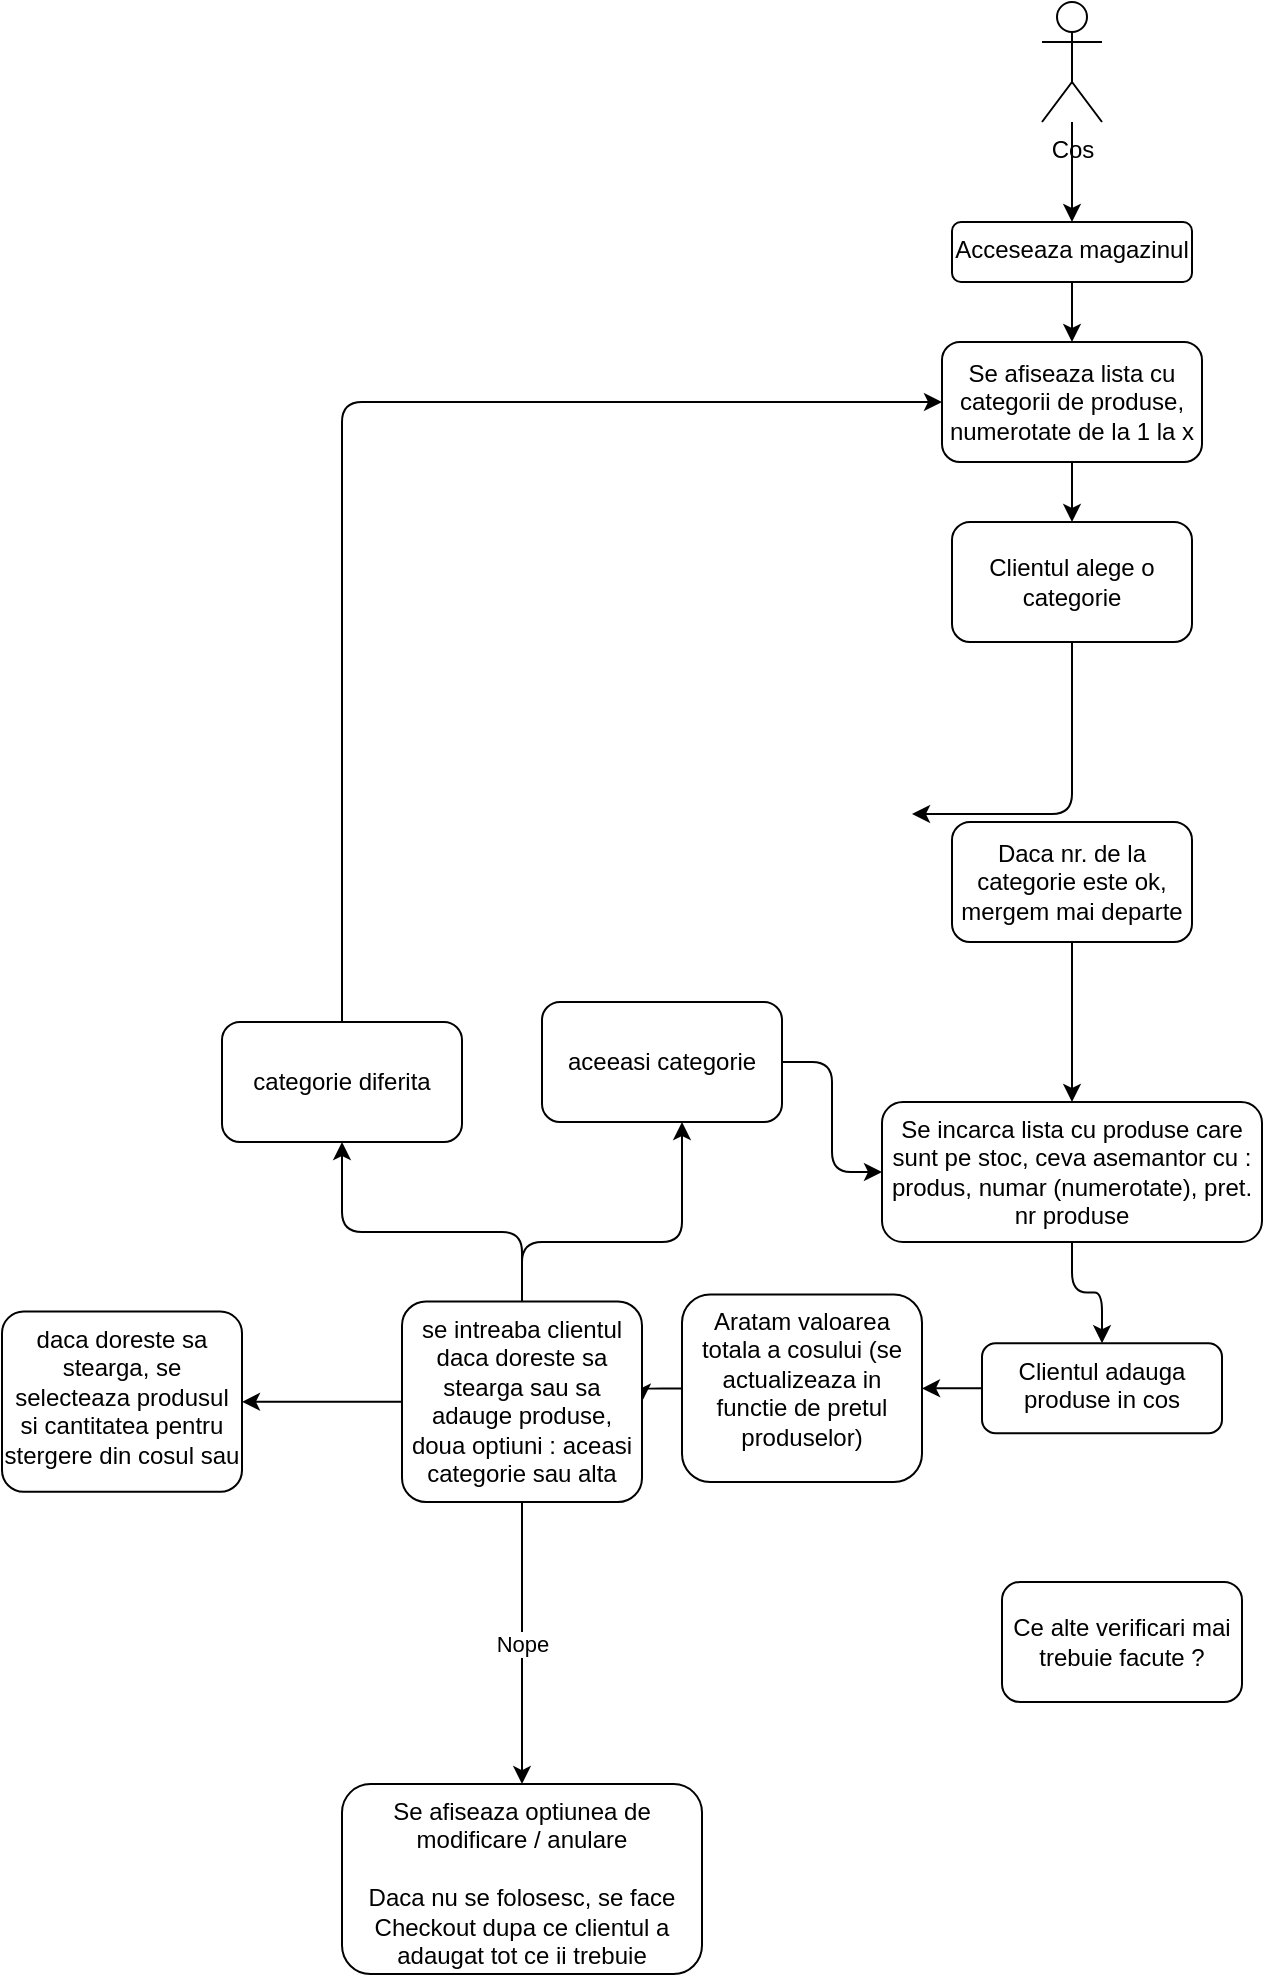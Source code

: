 <mxfile version="20.6.2" type="device"><diagram id="dsCbJ2SNw3wKcXCGfaTS" name="Page-1"><mxGraphModel dx="1172" dy="688" grid="1" gridSize="10" guides="1" tooltips="1" connect="1" arrows="1" fold="1" page="1" pageScale="1" pageWidth="850" pageHeight="1100" math="0" shadow="0"><root><mxCell id="0"/><mxCell id="1" parent="0"/><mxCell id="C9EuDuYYPH9EBbDOb0d--3" value="" style="edgeStyle=orthogonalEdgeStyle;rounded=1;orthogonalLoop=1;jettySize=auto;html=1;" parent="1" source="C9EuDuYYPH9EBbDOb0d--1" target="C9EuDuYYPH9EBbDOb0d--2" edge="1"><mxGeometry relative="1" as="geometry"/></mxCell><mxCell id="C9EuDuYYPH9EBbDOb0d--1" value="Cos" style="shape=umlActor;verticalLabelPosition=bottom;verticalAlign=top;html=1;outlineConnect=0;rounded=1;" parent="1" vertex="1"><mxGeometry x="580" y="74" width="30" height="60" as="geometry"/></mxCell><mxCell id="nht9sOsZ6_r4J5Z-y97Q-16" value="" style="edgeStyle=orthogonalEdgeStyle;rounded=1;orthogonalLoop=1;jettySize=auto;html=1;" parent="1" source="C9EuDuYYPH9EBbDOb0d--2" target="nht9sOsZ6_r4J5Z-y97Q-13" edge="1"><mxGeometry relative="1" as="geometry"/></mxCell><mxCell id="C9EuDuYYPH9EBbDOb0d--2" value="Acceseaza magazinul" style="whiteSpace=wrap;html=1;verticalAlign=top;rounded=1;" parent="1" vertex="1"><mxGeometry x="535" y="184" width="120" height="30" as="geometry"/></mxCell><mxCell id="nht9sOsZ6_r4J5Z-y97Q-50" value="" style="edgeStyle=orthogonalEdgeStyle;rounded=1;orthogonalLoop=1;jettySize=auto;html=1;" parent="1" source="C9EuDuYYPH9EBbDOb0d--4" target="C9EuDuYYPH9EBbDOb0d--6" edge="1"><mxGeometry relative="1" as="geometry"/></mxCell><mxCell id="C9EuDuYYPH9EBbDOb0d--4" value="Se incarca lista cu produse care sunt pe stoc, ceva asemantor cu : produs, numar (numerotate), pret. nr produse" style="whiteSpace=wrap;html=1;verticalAlign=top;rounded=1;" parent="1" vertex="1"><mxGeometry x="500" y="624" width="190" height="70" as="geometry"/></mxCell><mxCell id="nht9sOsZ6_r4J5Z-y97Q-43" value="" style="edgeStyle=orthogonalEdgeStyle;rounded=1;orthogonalLoop=1;jettySize=auto;html=1;" parent="1" source="C9EuDuYYPH9EBbDOb0d--6" target="C9EuDuYYPH9EBbDOb0d--12" edge="1"><mxGeometry relative="1" as="geometry"/></mxCell><mxCell id="C9EuDuYYPH9EBbDOb0d--6" value="Clientul adauga produse in cos" style="whiteSpace=wrap;html=1;verticalAlign=top;rounded=1;" parent="1" vertex="1"><mxGeometry x="550" y="744.62" width="120" height="45" as="geometry"/></mxCell><mxCell id="nht9sOsZ6_r4J5Z-y97Q-8" value="" style="edgeStyle=orthogonalEdgeStyle;rounded=1;orthogonalLoop=1;jettySize=auto;html=1;" parent="1" source="C9EuDuYYPH9EBbDOb0d--12" target="nht9sOsZ6_r4J5Z-y97Q-7" edge="1"><mxGeometry relative="1" as="geometry"/></mxCell><mxCell id="C9EuDuYYPH9EBbDOb0d--12" value="Aratam valoarea totala a cosului (se actualizeaza in functie de pretul produselor)" style="whiteSpace=wrap;html=1;verticalAlign=top;rounded=1;" parent="1" vertex="1"><mxGeometry x="400" y="720.25" width="120" height="93.75" as="geometry"/></mxCell><mxCell id="C9EuDuYYPH9EBbDOb0d--14" value="Se afiseaza optiunea de modificare / anulare&lt;br&gt;&lt;br&gt;Daca nu se folosesc, se face Checkout dupa ce clientul a adaugat tot ce ii trebuie" style="whiteSpace=wrap;html=1;verticalAlign=top;rounded=1;" parent="1" vertex="1"><mxGeometry x="230" y="965.01" width="180" height="95" as="geometry"/></mxCell><mxCell id="C9EuDuYYPH9EBbDOb0d--16" value="Ce alte verificari mai trebuie facute ?" style="whiteSpace=wrap;html=1;rounded=1;" parent="1" vertex="1"><mxGeometry x="560" y="864" width="120" height="60" as="geometry"/></mxCell><mxCell id="nht9sOsZ6_r4J5Z-y97Q-11" value="Nope" style="edgeStyle=orthogonalEdgeStyle;rounded=1;orthogonalLoop=1;jettySize=auto;html=1;" parent="1" source="nht9sOsZ6_r4J5Z-y97Q-7" target="C9EuDuYYPH9EBbDOb0d--14" edge="1"><mxGeometry relative="1" as="geometry"/></mxCell><mxCell id="nht9sOsZ6_r4J5Z-y97Q-21" value="" style="edgeStyle=orthogonalEdgeStyle;rounded=1;orthogonalLoop=1;jettySize=auto;html=1;" parent="1" source="nht9sOsZ6_r4J5Z-y97Q-7" target="nht9sOsZ6_r4J5Z-y97Q-20" edge="1"><mxGeometry relative="1" as="geometry"><Array as="points"><mxPoint x="320" y="694"/><mxPoint x="400" y="694"/></Array></mxGeometry></mxCell><mxCell id="nht9sOsZ6_r4J5Z-y97Q-22" value="" style="edgeStyle=orthogonalEdgeStyle;rounded=1;orthogonalLoop=1;jettySize=auto;html=1;entryX=0.5;entryY=1;entryDx=0;entryDy=0;" parent="1" source="nht9sOsZ6_r4J5Z-y97Q-7" target="nht9sOsZ6_r4J5Z-y97Q-19" edge="1"><mxGeometry relative="1" as="geometry"><mxPoint x="270" y="654" as="targetPoint"/><Array as="points"><mxPoint x="320" y="689"/><mxPoint x="230" y="689"/></Array></mxGeometry></mxCell><mxCell id="EK0-F87fWDxGqqksVx57-2" value="" style="edgeStyle=orthogonalEdgeStyle;rounded=1;orthogonalLoop=1;jettySize=auto;html=1;" parent="1" source="nht9sOsZ6_r4J5Z-y97Q-7" target="EK0-F87fWDxGqqksVx57-1" edge="1"><mxGeometry relative="1" as="geometry"/></mxCell><mxCell id="nht9sOsZ6_r4J5Z-y97Q-7" value="se intreaba clientul daca doreste sa stearga sau sa adauge produse, doua optiuni : aceasi categorie sau alta" style="whiteSpace=wrap;html=1;verticalAlign=top;perimeter=rectanglePerimeter;arcSize=12;rounded=1;" parent="1" vertex="1"><mxGeometry x="260" y="723.69" width="120" height="100.31" as="geometry"/></mxCell><mxCell id="nht9sOsZ6_r4J5Z-y97Q-36" style="edgeStyle=orthogonalEdgeStyle;rounded=1;orthogonalLoop=1;jettySize=auto;html=1;entryX=0.5;entryY=0;entryDx=0;entryDy=0;" parent="1" source="nht9sOsZ6_r4J5Z-y97Q-13" target="nht9sOsZ6_r4J5Z-y97Q-14" edge="1"><mxGeometry relative="1" as="geometry"/></mxCell><mxCell id="nht9sOsZ6_r4J5Z-y97Q-13" value="Se afiseaza lista cu categorii de produse, numerotate de la 1 la x" style="rounded=1;whiteSpace=wrap;html=1;" parent="1" vertex="1"><mxGeometry x="530" y="244" width="130" height="60" as="geometry"/></mxCell><mxCell id="nht9sOsZ6_r4J5Z-y97Q-37" style="edgeStyle=orthogonalEdgeStyle;rounded=1;orthogonalLoop=1;jettySize=auto;html=1;" parent="1" source="nht9sOsZ6_r4J5Z-y97Q-14" edge="1"><mxGeometry relative="1" as="geometry"><Array as="points"><mxPoint x="515" y="480"/></Array><mxPoint x="515" y="480" as="targetPoint"/></mxGeometry></mxCell><mxCell id="nht9sOsZ6_r4J5Z-y97Q-14" value="Clientul alege o categorie" style="rounded=1;whiteSpace=wrap;html=1;" parent="1" vertex="1"><mxGeometry x="535" y="334" width="120" height="60" as="geometry"/></mxCell><mxCell id="nht9sOsZ6_r4J5Z-y97Q-29" style="edgeStyle=orthogonalEdgeStyle;rounded=1;orthogonalLoop=1;jettySize=auto;html=1;entryX=0;entryY=0.5;entryDx=0;entryDy=0;" parent="1" source="nht9sOsZ6_r4J5Z-y97Q-19" target="nht9sOsZ6_r4J5Z-y97Q-13" edge="1"><mxGeometry relative="1" as="geometry"><mxPoint x="150" y="270.0" as="targetPoint"/><Array as="points"><mxPoint x="230" y="274"/></Array></mxGeometry></mxCell><mxCell id="nht9sOsZ6_r4J5Z-y97Q-19" value="categorie diferita" style="rounded=1;whiteSpace=wrap;html=1;" parent="1" vertex="1"><mxGeometry x="170" y="584" width="120" height="60" as="geometry"/></mxCell><mxCell id="nht9sOsZ6_r4J5Z-y97Q-48" style="edgeStyle=orthogonalEdgeStyle;rounded=1;orthogonalLoop=1;jettySize=auto;html=1;entryX=0;entryY=0.5;entryDx=0;entryDy=0;" parent="1" source="nht9sOsZ6_r4J5Z-y97Q-20" target="C9EuDuYYPH9EBbDOb0d--4" edge="1"><mxGeometry relative="1" as="geometry"/></mxCell><mxCell id="nht9sOsZ6_r4J5Z-y97Q-20" value="aceeasi categorie" style="rounded=1;whiteSpace=wrap;html=1;" parent="1" vertex="1"><mxGeometry x="330" y="574" width="120" height="60" as="geometry"/></mxCell><mxCell id="-4t3JXQTuNQ73aH_wo1S-1" style="edgeStyle=orthogonalEdgeStyle;rounded=1;orthogonalLoop=1;jettySize=auto;html=1;entryX=0.5;entryY=0;entryDx=0;entryDy=0;" parent="1" source="nht9sOsZ6_r4J5Z-y97Q-34" target="C9EuDuYYPH9EBbDOb0d--4" edge="1"><mxGeometry relative="1" as="geometry"/></mxCell><mxCell id="nht9sOsZ6_r4J5Z-y97Q-34" value="Daca nr. de la categorie este ok, mergem mai departe" style="whiteSpace=wrap;html=1;rounded=1;" parent="1" vertex="1"><mxGeometry x="535" y="484" width="120" height="60" as="geometry"/></mxCell><mxCell id="EK0-F87fWDxGqqksVx57-1" value="daca doreste sa stearga, se selecteaza produsul si cantitatea pentru stergere din cosul sau" style="whiteSpace=wrap;html=1;verticalAlign=top;arcSize=12;rounded=1;" parent="1" vertex="1"><mxGeometry x="60" y="728.77" width="120" height="90.15" as="geometry"/></mxCell></root></mxGraphModel></diagram></mxfile>